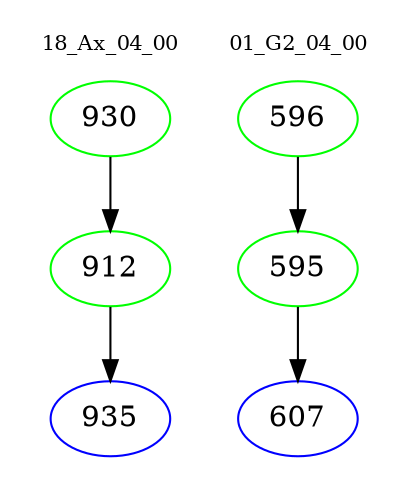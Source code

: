 digraph{
subgraph cluster_0 {
color = white
label = "18_Ax_04_00";
fontsize=10;
T0_930 [label="930", color="green"]
T0_930 -> T0_912 [color="black"]
T0_912 [label="912", color="green"]
T0_912 -> T0_935 [color="black"]
T0_935 [label="935", color="blue"]
}
subgraph cluster_1 {
color = white
label = "01_G2_04_00";
fontsize=10;
T1_596 [label="596", color="green"]
T1_596 -> T1_595 [color="black"]
T1_595 [label="595", color="green"]
T1_595 -> T1_607 [color="black"]
T1_607 [label="607", color="blue"]
}
}
